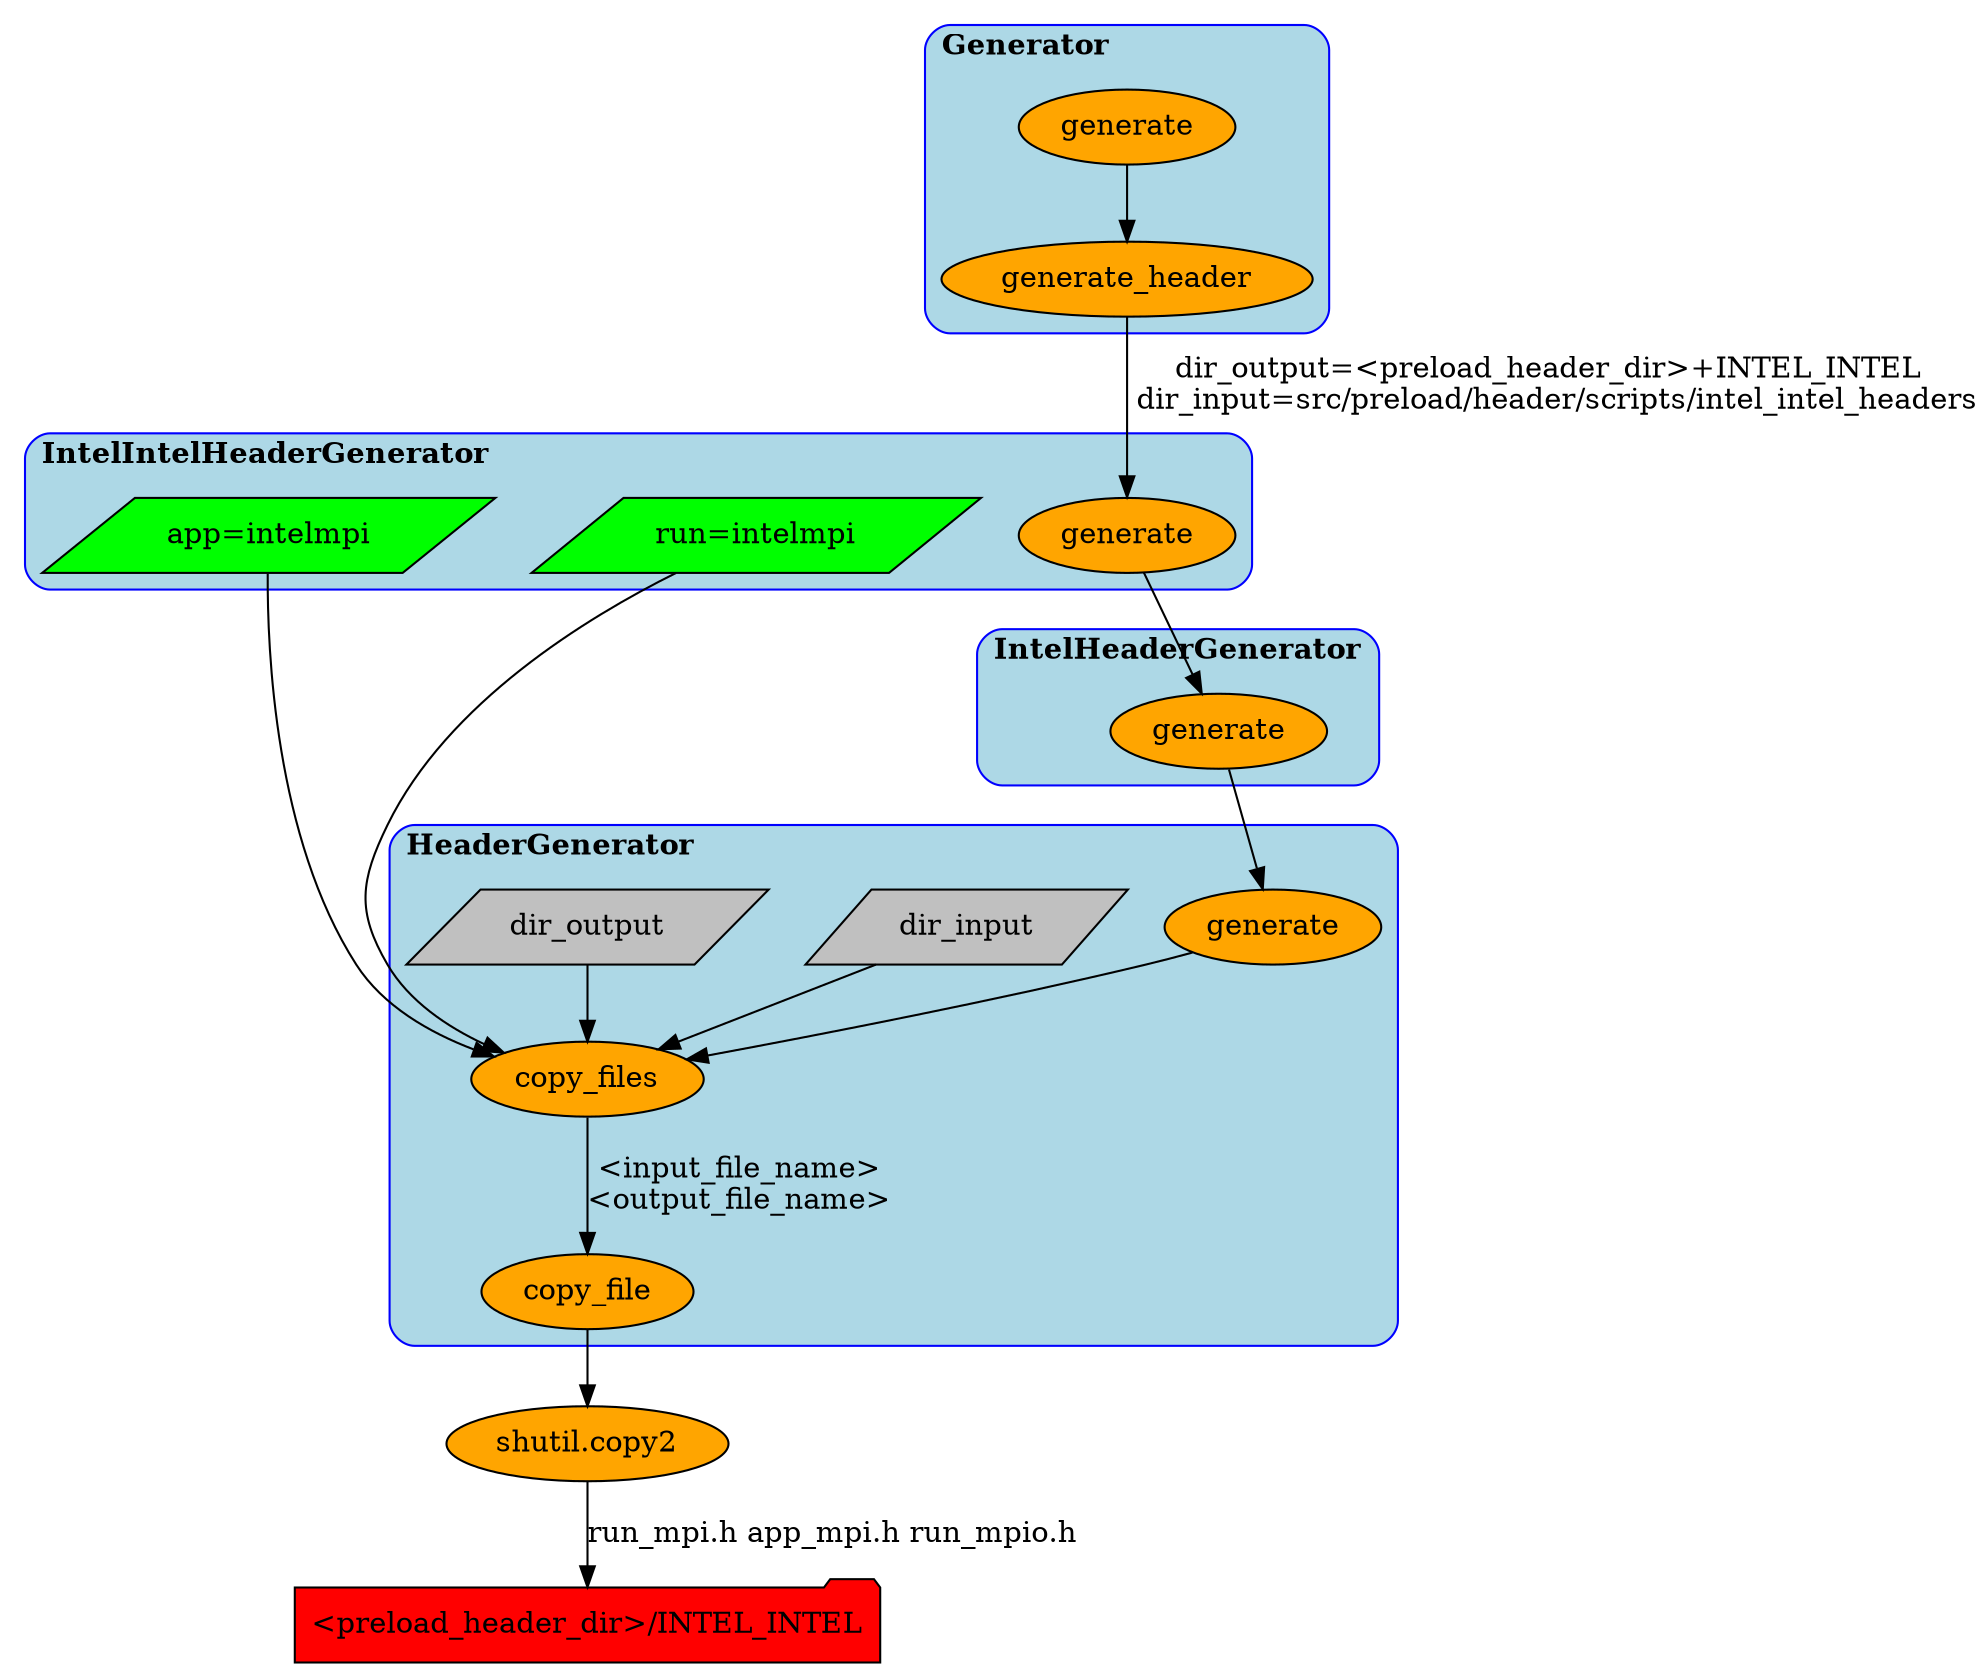

digraph G {

    rankdir=TB;  // Orientation from top to bottom
    // rankdir=LB;  // Orientation from Rleft to right

    //
    // Classes definition:
    //
    subgraph cluster_class_Generator {
            label=<<B>Generator</B>>;
            labeljust="l";
            color=blue;
            style=rounded;
            bgcolor=lightblue;

            // Method definition: ellipse
            node [shape=ellipse, style=filled, fillcolor=orange];
            Generator_generate [label="generate"];
            // Generator_generate_code [label="generate_code"];
            Generator_generate_header [label="generate_header"];
            // Links
            Generator_generate -> Generator_generate_header;
    }
    subgraph cluster_class_IntelIntelHeaderGenerator {
            label=<<B>IntelIntelHeaderGenerator</B>>;
            labeljust="l";
            color=blue;
            style=rounded;
            bgcolor=lightblue;

            node [shape=parallelogram, style=filled, fillcolor=green];
            IntelIntelHeaderGenerator_app [label="app=intelmpi"];
            IntelIntelHeaderGenerator_run [label="run=intelmpi"];
            // Method definition: ellipse
            node [shape=ellipse, style=filled, fillcolor=orange];
            IntelIntelHeaderGenerator_generate [label="generate"];
    }
    subgraph cluster_class_IntelHeaderGenerator {
            label=<<B>IntelHeaderGenerator</B>>;
            labeljust="l";
            color=blue;
            style=rounded;
            bgcolor=lightblue;

            // Method definition: ellipse
            node [shape=ellipse, style=filled, fillcolor=orange];
            IntelHeaderGenerator_generate [label="generate"];
    }
    subgraph cluster_class_HeaderGenerator {
            label=<<B>HeaderGenerator</B>>;
            labeljust="l";
            color=blue;
            style=rounded;
            bgcolor=lightblue;

            // Method definition: ellipse
            node [shape=ellipse, style=filled, fillcolor=orange];
            HeaderGenerator_generate [label="generate"];
            HeaderGenerator_copy_files [label="copy_files"];
            HeaderGenerator_copy_file [label="copy_file"];
            // Output: parallelogram
            node [shape=parallelogram, style=filled, fillcolor=grey];
            dir_input;
            dir_output;
            // Links
            HeaderGenerator_generate -> HeaderGenerator_copy_files;
            HeaderGenerator_copy_files -> HeaderGenerator_copy_file [label="<input_file_name>\n<output_file_name>"];
            dir_input -> HeaderGenerator_copy_files;
            dir_output -> HeaderGenerator_copy_files;
    }



    //
    node [shape=ellipse, style=filled, fillcolor=orange];
    copy [label="shutil.copy2"]
    //
    node [shape=folder, style=filled, fillcolor=red];
    INTEL_INTEL [label="<preload_header_dir>/INTEL_INTEL"]
    //

    //
    // Functionnal relationship
    //
    Generator_generate_header -> IntelIntelHeaderGenerator_generate [label="dir_output=<preload_header_dir>+INTEL_INTEL \n dir_input=src/preload/header/scripts/intel_intel_headers"];
    IntelIntelHeaderGenerator_generate -> IntelHeaderGenerator_generate;
    IntelHeaderGenerator_generate -> HeaderGenerator_generate;
    HeaderGenerator_copy_file -> copy ;

    //
    // Data Flow
    //
    copy -> INTEL_INTEL [label="run_mpi.h app_mpi.h run_mpio.h"];
    IntelIntelHeaderGenerator_app -> HeaderGenerator_copy_files;
    IntelIntelHeaderGenerator_run -> HeaderGenerator_copy_files;
}

